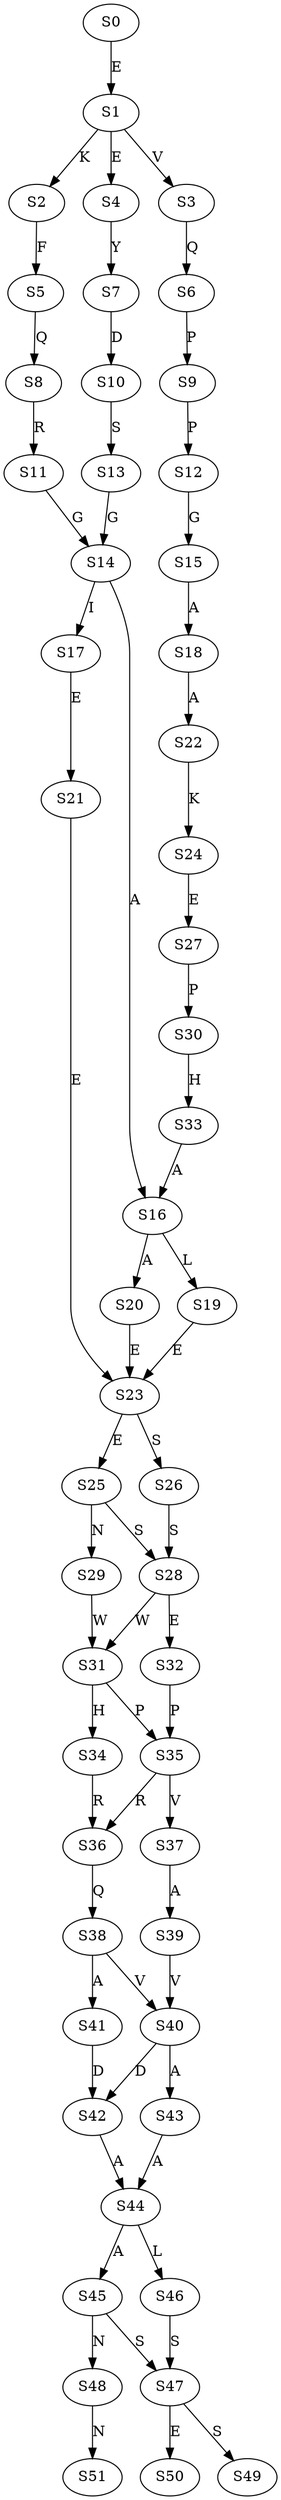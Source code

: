 strict digraph  {
	S0 -> S1 [ label = E ];
	S1 -> S2 [ label = K ];
	S1 -> S3 [ label = V ];
	S1 -> S4 [ label = E ];
	S2 -> S5 [ label = F ];
	S3 -> S6 [ label = Q ];
	S4 -> S7 [ label = Y ];
	S5 -> S8 [ label = Q ];
	S6 -> S9 [ label = P ];
	S7 -> S10 [ label = D ];
	S8 -> S11 [ label = R ];
	S9 -> S12 [ label = P ];
	S10 -> S13 [ label = S ];
	S11 -> S14 [ label = G ];
	S12 -> S15 [ label = G ];
	S13 -> S14 [ label = G ];
	S14 -> S16 [ label = A ];
	S14 -> S17 [ label = I ];
	S15 -> S18 [ label = A ];
	S16 -> S19 [ label = L ];
	S16 -> S20 [ label = A ];
	S17 -> S21 [ label = E ];
	S18 -> S22 [ label = A ];
	S19 -> S23 [ label = E ];
	S20 -> S23 [ label = E ];
	S21 -> S23 [ label = E ];
	S22 -> S24 [ label = K ];
	S23 -> S25 [ label = E ];
	S23 -> S26 [ label = S ];
	S24 -> S27 [ label = E ];
	S25 -> S28 [ label = S ];
	S25 -> S29 [ label = N ];
	S26 -> S28 [ label = S ];
	S27 -> S30 [ label = P ];
	S28 -> S31 [ label = W ];
	S28 -> S32 [ label = E ];
	S29 -> S31 [ label = W ];
	S30 -> S33 [ label = H ];
	S31 -> S34 [ label = H ];
	S31 -> S35 [ label = P ];
	S32 -> S35 [ label = P ];
	S33 -> S16 [ label = A ];
	S34 -> S36 [ label = R ];
	S35 -> S37 [ label = V ];
	S35 -> S36 [ label = R ];
	S36 -> S38 [ label = Q ];
	S37 -> S39 [ label = A ];
	S38 -> S40 [ label = V ];
	S38 -> S41 [ label = A ];
	S39 -> S40 [ label = V ];
	S40 -> S42 [ label = D ];
	S40 -> S43 [ label = A ];
	S41 -> S42 [ label = D ];
	S42 -> S44 [ label = A ];
	S43 -> S44 [ label = A ];
	S44 -> S45 [ label = A ];
	S44 -> S46 [ label = L ];
	S45 -> S47 [ label = S ];
	S45 -> S48 [ label = N ];
	S46 -> S47 [ label = S ];
	S47 -> S49 [ label = S ];
	S47 -> S50 [ label = E ];
	S48 -> S51 [ label = N ];
}
